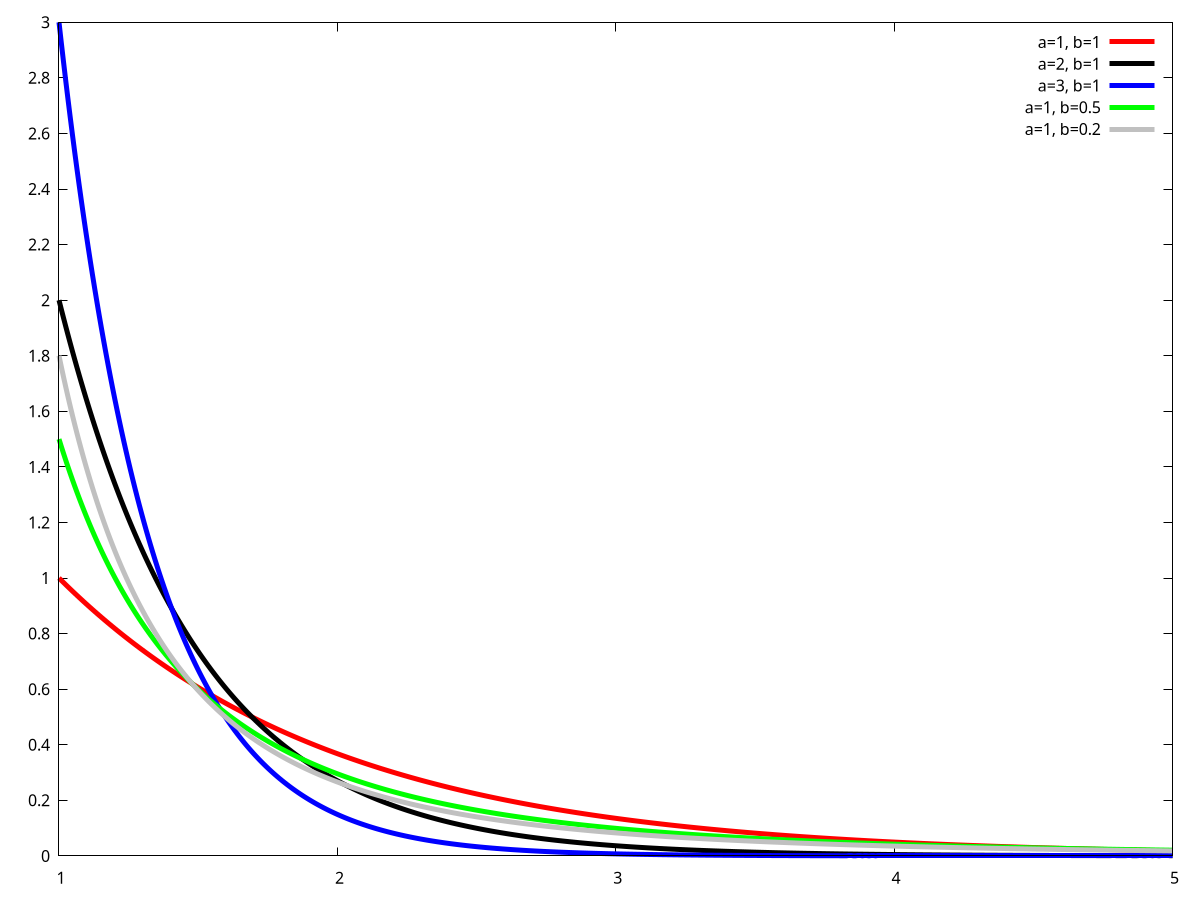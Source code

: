 set term svg size 800,600 enhanced font 'Arial, 24'
set output 'benktander2PDF.svg'

set samples 500
set xrange [1:5]
set yrange [0:3]
set xtics 1
set ytics 0.2
set xzeroaxis lt -1 lc rgb "black" lw 1
set yzeroaxis lt -1 lc rgb "black" lw 1

# Draw the Benktander type-II distribution's pdf
set key default

f(x, a, b) = exp(a/b*(1-x**b))*x**(b-2)*(a*x**b-b+1)

plot f(x, 1.0, 1.0) t "a=1, b=1" lc rgb "red" lw 5,\
   f(x, 2.0, 1.0) t "a=2, b=1" lc rgb "black" lw 5,\
   f(x, 3.0, 1.0) t "a=3, b=1" lc rgb "blue" lw 5,\
   f(x,1.0, 0.5) t "a=1, b=0.5" lc rgb "green" lw 5,\
   f(x,1.0, 0.2) t "a=1, b=0.2" lc rgb "grey" lw 5
